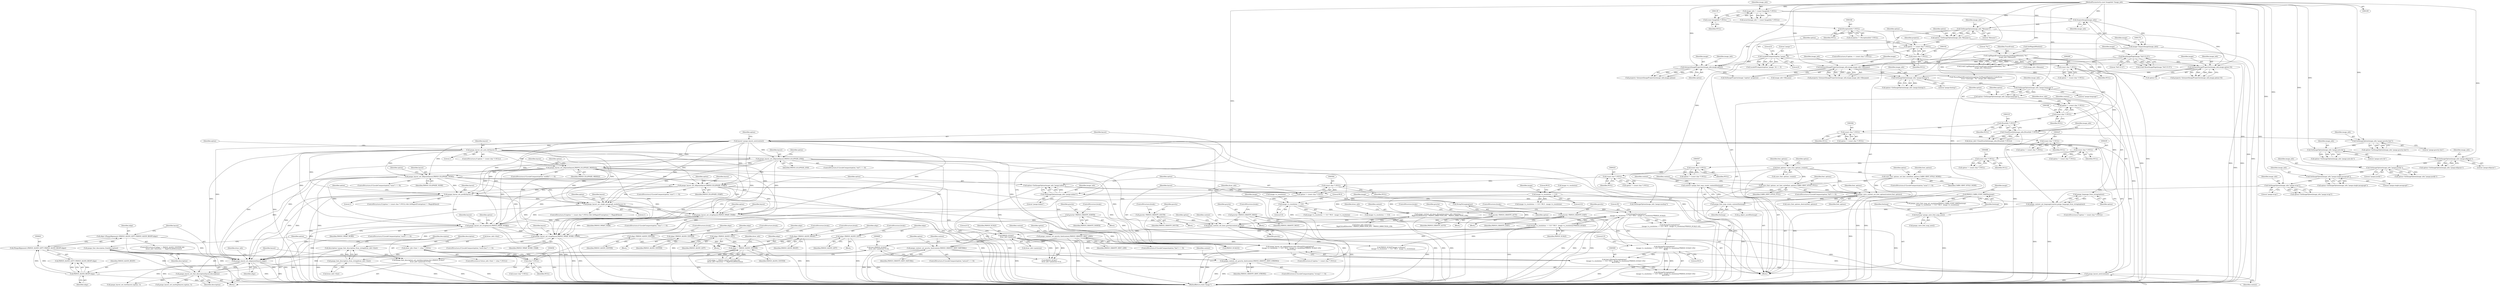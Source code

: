 digraph "0_ImageMagick_f6e9d0d9955e85bdd7540b251cd50d598dacc5e6_42@API" {
"1000680" [label="(Call,pango_font_description_free(description))"];
"1000677" [label="(Call,pango_layout_set_font_description(layout,description))"];
"1000647" [label="(Call,pango_layout_set_alignment(layout,align))"];
"1000427" [label="(Call,pango_layout_set_auto_dir(layout,1))"];
"1000412" [label="(Call,layout=pango_layout_new(context))"];
"1000414" [label="(Call,pango_layout_new(context))"];
"1000391" [label="(Call,pango_context_set_gravity_hint(context,PANGO_GRAVITY_HINT_LINE))"];
"1000370" [label="(Call,pango_context_set_base_gravity(context,gravity))"];
"1000321" [label="(Call,pango_context_set_base_dir(context,draw_info->direction ==\n    RightToLeftDirection ? PANGO_DIRECTION_RTL : PANGO_DIRECTION_LTR))"];
"1000310" [label="(Call,pango_context_set_language(context,pango_language_from_string(option)))"];
"1000294" [label="(Call,pango_cairo_context_set_font_options(context,font_options))"];
"1000290" [label="(Call,context=pango_font_map_create_context(fontmap))"];
"1000292" [label="(Call,pango_font_map_create_context(fontmap))"];
"1000245" [label="(Call,PANGO_CAIRO_FONT_MAP(fontmap))"];
"1000241" [label="(Call,fontmap=pango_cairo_font_map_new())"];
"1000257" [label="(Call,font_options=cairo_font_options_create())"];
"1000287" [label="(Call,cairo_font_options_set_hint_style(font_options,CAIRO_HINT_STYLE_FULL))"];
"1000278" [label="(Call,cairo_font_options_set_hint_style(font_options,CAIRO_HINT_STYLE_NONE))"];
"1000312" [label="(Call,pango_language_from_string(option))"];
"1000305" [label="(Call,option != (const char *) NULL)"];
"1000299" [label="(Call,option=GetImageOption(image_info,\"pango:language\"))"];
"1000301" [label="(Call,GetImageOption(image_info,\"pango:language\"))"];
"1000262" [label="(Call,GetImageOption(image_info,\"pango:hinting\"))"];
"1000221" [label="(Call,InterpretImageProperties(image_info,image,option))"];
"1000185" [label="(Call,GetImageOption(image_info,\"filename\"))"];
"1000176" [label="(Call,AcquireImage(image_info))"];
"1000136" [label="(Call,image_info != (const ImageInfo *) NULL)"];
"1000110" [label="(MethodParameterIn,const ImageInfo *image_info)"];
"1000138" [label="(Call,(const ImageInfo *) NULL)"];
"1000180" [label="(Call,ResetImagePage(image,\"0x0+0+0\"))"];
"1000174" [label="(Call,image=AcquireImage(image_info))"];
"1000205" [label="(Call,LocaleNCompare(option,\"pango:\",6))"];
"1000189" [label="(Call,option == (const char *) NULL)"];
"1000183" [label="(Call,option=GetImageOption(image_info,\"filename\"))"];
"1000191" [label="(Call,(const char *) NULL)"];
"1000165" [label="(Call,(ExceptionInfo *) NULL)"];
"1000196" [label="(Call,InterpretImageProperties(image_info,image,image_info->filename))"];
"1000155" [label="(Call,LogMagickEvent(TraceEvent,GetMagickModule(),\"%s\",\n      image_info->filename))"];
"1000212" [label="(Call,InterpretImageProperties(image_info,image,option+6))"];
"1000307" [label="(Call,(const char *) NULL)"];
"1000268" [label="(Call,(const char *) NULL)"];
"1000338" [label="(Call,gravity=PANGO_GRAVITY_NORTH)"];
"1000360" [label="(Call,gravity=PANGO_GRAVITY_SOUTH)"];
"1000346" [label="(Call,gravity=PANGO_GRAVITY_WEST)"];
"1000366" [label="(Call,gravity=PANGO_GRAVITY_AUTO)"];
"1000354" [label="(Call,gravity=PANGO_GRAVITY_EAST)"];
"1000400" [label="(Call,pango_context_set_gravity_hint(context,PANGO_GRAVITY_HINT_NATURAL))"];
"1000409" [label="(Call,pango_context_set_gravity_hint(context,PANGO_GRAVITY_HINT_STRONG))"];
"1000552" [label="(Call,pango_layout_set_wrap(layout,PANGO_WRAP_WORD_CHAR))"];
"1000513" [label="(Call,pango_layout_set_single_paragraph_mode(layout,1))"];
"1000466" [label="(Call,pango_layout_set_ellipsize(layout,PANGO_ELLIPSIZE_NONE))"];
"1000448" [label="(Call,pango_layout_set_ellipsize(layout,PANGO_ELLIPSIZE_END))"];
"1000457" [label="(Call,pango_layout_set_ellipsize(layout,PANGO_ELLIPSIZE_MIDDLE))"];
"1000475" [label="(Call,pango_layout_set_ellipsize(layout,PANGO_ELLIPSIZE_START))"];
"1000494" [label="(Call,pango_layout_set_justify(layout,1))"];
"1000543" [label="(Call,pango_layout_set_wrap(layout,PANGO_WRAP_WORD))"];
"1000534" [label="(Call,pango_layout_set_wrap(layout,PANGO_WRAP_CHAR))"];
"1000566" [label="(Call,pango_layout_set_indent(layout,(int) ((StringToLong(option)*\n      (image->x_resolution == 0.0 ? 90.0 : image->x_resolution)*PANGO_SCALE+45)/\n      90.0+0.5)))"];
"1000568" [label="(Call,(int) ((StringToLong(option)*\n      (image->x_resolution == 0.0 ? 90.0 : image->x_resolution)*PANGO_SCALE+45)/\n      90.0+0.5))"];
"1000571" [label="(Call,(StringToLong(option)*\n      (image->x_resolution == 0.0 ? 90.0 : image->x_resolution)*PANGO_SCALE+45)/\n      90.0)"];
"1000573" [label="(Call,StringToLong(option)*\n      (image->x_resolution == 0.0 ? 90.0 : image->x_resolution)*PANGO_SCALE)"];
"1000574" [label="(Call,StringToLong(option))"];
"1000561" [label="(Call,option != (const char *) NULL)"];
"1000555" [label="(Call,option=GetImageOption(image_info,\"pango:indent\"))"];
"1000557" [label="(Call,GetImageOption(image_info,\"pango:indent\"))"];
"1000518" [label="(Call,GetImageOption(image_info,\"pango:wrap\"))"];
"1000499" [label="(Call,GetImageOption(image_info,\"pango:single-paragraph\"))"];
"1000480" [label="(Call,GetImageOption(image_info,\"pango:justify\"))"];
"1000432" [label="(Call,GetImageOption(image_info,\"pango:ellipsize\"))"];
"1000418" [label="(Call,GetImageOption(image_info,\"pango:auto-dir\"))"];
"1000375" [label="(Call,GetImageOption(image_info,\"pango:gravity-hint\"))"];
"1000316" [label="(Call,CloneDrawInfo(image_info,(DrawInfo *) NULL))"];
"1000318" [label="(Call,(DrawInfo *) NULL)"];
"1000563" [label="(Call,(const char *) NULL)"];
"1000524" [label="(Call,(const char *) NULL)"];
"1000506" [label="(Call,(const char *) NULL)"];
"1000487" [label="(Call,(const char *) NULL)"];
"1000438" [label="(Call,(const char *) NULL)"];
"1000424" [label="(Call,(const char *) NULL)"];
"1000381" [label="(Call,(const char *) NULL)"];
"1000576" [label="(Call,(image->x_resolution == 0.0 ? 90.0 : image->x_resolution)*PANGO_SCALE)"];
"1000578" [label="(Call,image->x_resolution == 0.0)"];
"1000248" [label="(Call,image->x_resolution == 0.0)"];
"1000638" [label="(Call,align=(PangoAlignment) (PANGO_ALIGN_LEFT+PANGO_ALIGN_RIGHT-align))"];
"1000640" [label="(Call,(PangoAlignment) (PANGO_ALIGN_LEFT+PANGO_ALIGN_RIGHT-align))"];
"1000644" [label="(Call,PANGO_ALIGN_RIGHT-align)"];
"1000630" [label="(Call,align != PANGO_ALIGN_CENTER)"];
"1000597" [label="(Call,align=PANGO_ALIGN_CENTER)"];
"1000620" [label="(Call,align=PANGO_ALIGN_CENTER)"];
"1000607" [label="(Call,align=PANGO_ALIGN_LEFT)"];
"1000624" [label="(Call,align=PANGO_ALIGN_LEFT)"];
"1000602" [label="(Call,align=PANGO_ALIGN_RIGHT)"];
"1000666" [label="(Call,pango_font_description_set_size(description,(int) (PANGO_SCALE*\n        draw_info->pointsize+0.5)))"];
"1000660" [label="(Call,description=pango_font_description_from_string(draw_info->font))"];
"1000662" [label="(Call,pango_font_description_from_string(draw_info->font))"];
"1000651" [label="(Call,draw_info->font != (char *) NULL)"];
"1000655" [label="(Call,(char *) NULL)"];
"1000668" [label="(Call,(int) (PANGO_SCALE*\n        draw_info->pointsize+0.5))"];
"1000671" [label="(Call,PANGO_SCALE*\n        draw_info->pointsize)"];
"1000303" [label="(Literal,\"pango:language\")"];
"1000369" [label="(ControlStructure,break;)"];
"1000451" [label="(ControlStructure,if (LocaleCompare(option,\"middle\") == 0))"];
"1000219" [label="(Call,property=InterpretImageProperties(image_info,image,option))"];
"1000195" [label="(Identifier,property)"];
"1000632" [label="(Identifier,PANGO_ALIGN_CENTER)"];
"1000305" [label="(Call,option != (const char *) NULL)"];
"1000598" [label="(Identifier,align)"];
"1000433" [label="(Identifier,image_info)"];
"1000397" [label="(Identifier,option)"];
"1000565" [label="(Identifier,NULL)"];
"1000432" [label="(Call,GetImageOption(image_info,\"pango:ellipsize\"))"];
"1000495" [label="(Identifier,layout)"];
"1000417" [label="(Identifier,option)"];
"1000135" [label="(Call,assert(image_info != (const ImageInfo *) NULL))"];
"1000646" [label="(Identifier,align)"];
"1000676" [label="(Literal,0.5)"];
"1000588" [label="(Literal,45)"];
"1000314" [label="(Call,draw_info=CloneDrawInfo(image_info,(DrawInfo *) NULL))"];
"1000339" [label="(Identifier,gravity)"];
"1000587" [label="(Identifier,PANGO_SCALE)"];
"1000292" [label="(Call,pango_font_map_create_context(fontmap))"];
"1000567" [label="(Identifier,layout)"];
"1000312" [label="(Call,pango_language_from_string(option))"];
"1000657" [label="(Identifier,NULL)"];
"1000268" [label="(Call,(const char *) NULL)"];
"1000593" [label="(Identifier,draw_info)"];
"1000534" [label="(Call,pango_layout_set_wrap(layout,PANGO_WRAP_CHAR))"];
"1000536" [label="(Identifier,PANGO_WRAP_CHAR)"];
"1000307" [label="(Call,(const char *) NULL)"];
"1000494" [label="(Call,pango_layout_set_justify(layout,1))"];
"1000662" [label="(Call,pango_font_description_from_string(draw_info->font))"];
"1000830" [label="(Call,image->x_resolution == 0.0)"];
"1000365" [label="(Block,)"];
"1000623" [label="(ControlStructure,break;)"];
"1000197" [label="(Identifier,image_info)"];
"1000545" [label="(Identifier,PANGO_WRAP_WORD)"];
"1000258" [label="(Identifier,font_options)"];
"1000573" [label="(Call,StringToLong(option)*\n      (image->x_resolution == 0.0 ? 90.0 : image->x_resolution)*PANGO_SCALE)"];
"1000316" [label="(Call,CloneDrawInfo(image_info,(DrawInfo *) NULL))"];
"1000165" [label="(Call,(ExceptionInfo *) NULL)"];
"1000311" [label="(Identifier,context)"];
"1000297" [label="(Call,cairo_font_options_destroy(font_options))"];
"1000401" [label="(Identifier,context)"];
"1000416" [label="(Call,option=GetImageOption(image_info,\"pango:auto-dir\"))"];
"1000393" [label="(Identifier,PANGO_GRAVITY_HINT_LINE)"];
"1000430" [label="(Call,option=GetImageOption(image_info,\"pango:ellipsize\"))"];
"1000289" [label="(Identifier,CAIRO_HINT_STYLE_FULL)"];
"1000412" [label="(Call,layout=pango_layout_new(context))"];
"1000345" [label="(Block,)"];
"1000450" [label="(Identifier,PANGO_ELLIPSIZE_END)"];
"1000415" [label="(Identifier,context)"];
"1000295" [label="(Identifier,context)"];
"1000347" [label="(Identifier,gravity)"];
"1000381" [label="(Call,(const char *) NULL)"];
"1000554" [label="(Identifier,PANGO_WRAP_WORD_CHAR)"];
"1000205" [label="(Call,LocaleNCompare(option,\"pango:\",6))"];
"1000320" [label="(Identifier,NULL)"];
"1000556" [label="(Identifier,option)"];
"1000304" [label="(ControlStructure,if (option != (const char *) NULL))"];
"1000568" [label="(Call,(int) ((StringToLong(option)*\n      (image->x_resolution == 0.0 ? 90.0 : image->x_resolution)*PANGO_SCALE+45)/\n      90.0+0.5))"];
"1000660" [label="(Call,description=pango_font_description_from_string(draw_info->font))"];
"1000227" [label="(Call,SetImageProperty(image,\"caption\",property))"];
"1000411" [label="(Identifier,PANGO_GRAVITY_HINT_STRONG)"];
"1000313" [label="(Identifier,option)"];
"1000429" [label="(Literal,1)"];
"1000306" [label="(Identifier,option)"];
"1000348" [label="(Identifier,PANGO_GRAVITY_WEST)"];
"1000209" [label="(Literal,0)"];
"1000204" [label="(Call,LocaleNCompare(option,\"pango:\",6) == 0)"];
"1000520" [label="(Literal,\"pango:wrap\")"];
"1000174" [label="(Call,image=AcquireImage(image_info))"];
"1000310" [label="(Call,pango_context_set_language(context,pango_language_from_string(option)))"];
"1000206" [label="(Identifier,option)"];
"1000522" [label="(Call,option != (const char *) NULL)"];
"1000293" [label="(Identifier,fontmap)"];
"1000188" [label="(ControlStructure,if (option == (const char *) NULL))"];
"1000247" [label="(Call,image->x_resolution == 0.0 ? 90.0 : image->x_resolution)"];
"1000110" [label="(MethodParameterIn,const ImageInfo *image_info)"];
"1000501" [label="(Literal,\"pango:single-paragraph\")"];
"1000391" [label="(Call,pango_context_set_gravity_hint(context,PANGO_GRAVITY_HINT_LINE))"];
"1000246" [label="(Identifier,fontmap)"];
"1000385" [label="(ControlStructure,if (LocaleCompare(option,\"line\") == 0))"];
"1000210" [label="(Call,property=InterpretImageProperties(image_info,image,option+6))"];
"1000434" [label="(Literal,\"pango:ellipsize\")"];
"1000571" [label="(Call,(StringToLong(option)*\n      (image->x_resolution == 0.0 ? 90.0 : image->x_resolution)*PANGO_SCALE+45)/\n      90.0)"];
"1000321" [label="(Call,pango_context_set_base_dir(context,draw_info->direction ==\n    RightToLeftDirection ? PANGO_DIRECTION_RTL : PANGO_DIRECTION_LTR))"];
"1000544" [label="(Identifier,layout)"];
"1000589" [label="(Literal,90.0)"];
"1000508" [label="(Identifier,NULL)"];
"1000112" [label="(Block,)"];
"1000376" [label="(Identifier,image_info)"];
"1000207" [label="(Literal,\"pango:\")"];
"1000136" [label="(Call,image_info != (const ImageInfo *) NULL)"];
"1000610" [label="(ControlStructure,break;)"];
"1000625" [label="(Identifier,align)"];
"1000266" [label="(Call,option != (const char *) NULL)"];
"1000317" [label="(Identifier,image_info)"];
"1000621" [label="(Identifier,align)"];
"1000500" [label="(Identifier,image_info)"];
"1000582" [label="(Literal,0.0)"];
"1000362" [label="(Identifier,PANGO_GRAVITY_SOUTH)"];
"1000287" [label="(Call,cairo_font_options_set_hint_style(font_options,CAIRO_HINT_STYLE_FULL))"];
"1000626" [label="(Identifier,PANGO_ALIGN_LEFT)"];
"1000181" [label="(Identifier,image)"];
"1000482" [label="(Literal,\"pango:justify\")"];
"1000185" [label="(Call,GetImageOption(image_info,\"filename\"))"];
"1000489" [label="(Identifier,NULL)"];
"1000264" [label="(Literal,\"pango:hinting\")"];
"1001031" [label="(Call,g_object_unref(fontmap))"];
"1000576" [label="(Call,(image->x_resolution == 0.0 ? 90.0 : image->x_resolution)*PANGO_SCALE)"];
"1000479" [label="(Identifier,option)"];
"1000513" [label="(Call,pango_layout_set_single_paragraph_mode(layout,1))"];
"1000679" [label="(Identifier,description)"];
"1000353" [label="(Block,)"];
"1000191" [label="(Call,(const char *) NULL)"];
"1000448" [label="(Call,pango_layout_set_ellipsize(layout,PANGO_ELLIPSIZE_END))"];
"1000603" [label="(Identifier,align)"];
"1000524" [label="(Call,(const char *) NULL)"];
"1000187" [label="(Literal,\"filename\")"];
"1000578" [label="(Call,image->x_resolution == 0.0)"];
"1000537" [label="(ControlStructure,if (LocaleCompare(option,\"word\") == 0))"];
"1000480" [label="(Call,GetImageOption(image_info,\"pango:justify\"))"];
"1000214" [label="(Identifier,image)"];
"1000640" [label="(Call,(PangoAlignment) (PANGO_ALIGN_LEFT+PANGO_ALIGN_RIGHT-align))"];
"1000642" [label="(Call,PANGO_ALIGN_LEFT+PANGO_ALIGN_RIGHT-align)"];
"1000270" [label="(Identifier,NULL)"];
"1000155" [label="(Call,LogMagickEvent(TraceEvent,GetMagickModule(),\"%s\",\n      image_info->filename))"];
"1000585" [label="(Identifier,image)"];
"1000608" [label="(Identifier,align)"];
"1000190" [label="(Identifier,option)"];
"1000349" [label="(ControlStructure,break;)"];
"1000279" [label="(Identifier,font_options)"];
"1001213" [label="(MethodReturn,static Image *)"];
"1000638" [label="(Call,align=(PangoAlignment) (PANGO_ALIGN_LEFT+PANGO_ALIGN_RIGHT-align))"];
"1000563" [label="(Call,(const char *) NULL)"];
"1000460" [label="(ControlStructure,if (LocaleCompare(option,\"none\") == 0))"];
"1000553" [label="(Identifier,layout)"];
"1000670" [label="(Call,PANGO_SCALE*\n        draw_info->pointsize+0.5)"];
"1000579" [label="(Call,image->x_resolution)"];
"1000678" [label="(Identifier,layout)"];
"1000698" [label="(Call,pango_layout_set_text(layout,caption,-1))"];
"1000186" [label="(Identifier,image_info)"];
"1000337" [label="(Block,)"];
"1000383" [label="(Identifier,NULL)"];
"1000561" [label="(Call,option != (const char *) NULL)"];
"1000224" [label="(Identifier,option)"];
"1000410" [label="(Identifier,context)"];
"1000180" [label="(Call,ResetImagePage(image,\"0x0+0+0\"))"];
"1000737" [label="(Call,pango_layout_set_markup(layout,caption,-1))"];
"1000562" [label="(Identifier,option)"];
"1000372" [label="(Identifier,gravity)"];
"1000575" [label="(Identifier,option)"];
"1000159" [label="(Call,image_info->filename)"];
"1000245" [label="(Call,PANGO_CAIRO_FONT_MAP(fontmap))"];
"1000609" [label="(Identifier,PANGO_ALIGN_LEFT)"];
"1000485" [label="(Call,option != (const char *) NULL)"];
"1000422" [label="(Call,option != (const char *) NULL)"];
"1000253" [label="(Literal,90.0)"];
"1000262" [label="(Call,GetImageOption(image_info,\"pango:hinting\"))"];
"1000370" [label="(Call,pango_context_set_base_gravity(context,gravity))"];
"1000726" [label="(Call,ThrowMagickException(exception,GetMagickModule(),CoderError,\n          error->message,\"`%s'\",image_info->filename))"];
"1000602" [label="(Call,align=PANGO_ALIGN_RIGHT)"];
"1000476" [label="(Identifier,layout)"];
"1000583" [label="(Literal,90.0)"];
"1000502" [label="(ControlStructure,if ((option != (const char *) NULL) && (IsMagickTrue(option) != MagickFalse)))"];
"1000196" [label="(Call,InterpretImageProperties(image_info,image,image_info->filename))"];
"1000290" [label="(Call,context=pango_font_map_create_context(fontmap))"];
"1000249" [label="(Call,image->x_resolution)"];
"1000250" [label="(Identifier,image)"];
"1000577" [label="(Call,image->x_resolution == 0.0 ? 90.0 : image->x_resolution)"];
"1000184" [label="(Identifier,option)"];
"1000360" [label="(Call,gravity=PANGO_GRAVITY_SOUTH)"];
"1000463" [label="(Identifier,option)"];
"1000428" [label="(Identifier,layout)"];
"1000223" [label="(Identifier,image)"];
"1000158" [label="(Literal,\"%s\")"];
"1000627" [label="(ControlStructure,break;)"];
"1000570" [label="(Call,(StringToLong(option)*\n      (image->x_resolution == 0.0 ? 90.0 : image->x_resolution)*PANGO_SCALE+45)/\n      90.0+0.5)"];
"1000580" [label="(Identifier,image)"];
"1000357" [label="(ControlStructure,break;)"];
"1000418" [label="(Call,GetImageOption(image_info,\"pango:auto-dir\"))"];
"1000475" [label="(Call,pango_layout_set_ellipsize(layout,PANGO_ELLIPSIZE_START))"];
"1000363" [label="(ControlStructure,break;)"];
"1000374" [label="(Identifier,option)"];
"1000178" [label="(Call,(void) ResetImagePage(image,\"0x0+0+0\"))"];
"1000519" [label="(Identifier,image_info)"];
"1000644" [label="(Call,PANGO_ALIGN_RIGHT-align)"];
"1000163" [label="(Call,exception != (ExceptionInfo *) NULL)"];
"1000280" [label="(Identifier,CAIRO_HINT_STYLE_NONE)"];
"1000677" [label="(Call,pango_layout_set_font_description(layout,description))"];
"1000612" [label="(Block,)"];
"1000153" [label="(Call,(void) LogMagickEvent(TraceEvent,GetMagickModule(),\"%s\",\n      image_info->filename))"];
"1000301" [label="(Call,GetImageOption(image_info,\"pango:language\"))"];
"1000414" [label="(Call,pango_layout_new(context))"];
"1000648" [label="(Identifier,layout)"];
"1000213" [label="(Identifier,image_info)"];
"1000666" [label="(Call,pango_font_description_set_size(description,(int) (PANGO_SCALE*\n        draw_info->pointsize+0.5)))"];
"1000691" [label="(Call,(const char *) NULL)"];
"1000504" [label="(Call,option != (const char *) NULL)"];
"1000652" [label="(Call,draw_info->font)"];
"1000499" [label="(Call,GetImageOption(image_info,\"pango:single-paragraph\"))"];
"1000193" [label="(Identifier,NULL)"];
"1000356" [label="(Identifier,PANGO_GRAVITY_EAST)"];
"1000436" [label="(Call,option != (const char *) NULL)"];
"1000628" [label="(ControlStructure,if ((align != PANGO_ALIGN_CENTER) &&\n      (draw_info->direction == RightToLeftDirection)))"];
"1000481" [label="(Identifier,image_info)"];
"1000653" [label="(Identifier,draw_info)"];
"1000261" [label="(Identifier,option)"];
"1000354" [label="(Call,gravity=PANGO_GRAVITY_EAST)"];
"1000498" [label="(Identifier,option)"];
"1000281" [label="(ControlStructure,if (LocaleCompare(option,\"full\") != 0))"];
"1000478" [label="(Call,option=GetImageOption(image_info,\"pango:justify\"))"];
"1000667" [label="(Identifier,description)"];
"1000457" [label="(Call,pango_layout_set_ellipsize(layout,PANGO_ELLIPSIZE_MIDDLE))"];
"1000558" [label="(Identifier,image_info)"];
"1000449" [label="(Identifier,layout)"];
"1000176" [label="(Call,AcquireImage(image_info))"];
"1000243" [label="(Call,pango_cairo_font_map_new())"];
"1000252" [label="(Literal,0.0)"];
"1000341" [label="(ControlStructure,break;)"];
"1000377" [label="(Literal,\"pango:gravity-hint\")"];
"1000516" [label="(Call,option=GetImageOption(image_info,\"pango:wrap\"))"];
"1000346" [label="(Call,gravity=PANGO_GRAVITY_WEST)"];
"1000419" [label="(Identifier,image_info)"];
"1000198" [label="(Identifier,image)"];
"1000421" [label="(ControlStructure,if (option != (const char *) NULL))"];
"1000272" [label="(ControlStructure,if (LocaleCompare(option,\"none\") != 0))"];
"1000182" [label="(Literal,\"0x0+0+0\")"];
"1000156" [label="(Identifier,TraceEvent)"];
"1000260" [label="(Call,option=GetImageOption(image_info,\"pango:hinting\"))"];
"1000296" [label="(Identifier,font_options)"];
"1000543" [label="(Call,pango_layout_set_wrap(layout,PANGO_WRAP_WORD))"];
"1000630" [label="(Call,align != PANGO_ALIGN_CENTER)"];
"1000244" [label="(Call,pango_cairo_font_map_set_resolution(PANGO_CAIRO_FONT_MAP(fontmap),\n    image->x_resolution == 0.0 ? 90.0 : image->x_resolution))"];
"1000257" [label="(Call,font_options=cairo_font_options_create())"];
"1000242" [label="(Identifier,fontmap)"];
"1000175" [label="(Identifier,image)"];
"1000680" [label="(Call,pango_font_description_free(description))"];
"1000442" [label="(ControlStructure,if (LocaleCompare(option,\"end\") == 0))"];
"1000631" [label="(Identifier,align)"];
"1000647" [label="(Call,pango_layout_set_alignment(layout,align))"];
"1000288" [label="(Identifier,font_options)"];
"1000629" [label="(Call,(align != PANGO_ALIGN_CENTER) &&\n      (draw_info->direction == RightToLeftDirection))"];
"1000302" [label="(Identifier,image_info)"];
"1000600" [label="(ControlStructure,break;)"];
"1000366" [label="(Call,gravity=PANGO_GRAVITY_AUTO)"];
"1000157" [label="(Call,GetMagickModule())"];
"1000426" [label="(Identifier,NULL)"];
"1000438" [label="(Call,(const char *) NULL)"];
"1000392" [label="(Identifier,context)"];
"1000540" [label="(Identifier,option)"];
"1000375" [label="(Call,GetImageOption(image_info,\"pango:gravity-hint\"))"];
"1000403" [label="(ControlStructure,if (LocaleCompare(option,\"strong\") == 0))"];
"1000440" [label="(Identifier,NULL)"];
"1000604" [label="(Identifier,PANGO_ALIGN_RIGHT)"];
"1000555" [label="(Call,option=GetImageOption(image_info,\"pango:indent\"))"];
"1000467" [label="(Identifier,layout)"];
"1000402" [label="(Identifier,PANGO_GRAVITY_HINT_NATURAL)"];
"1000333" [label="(Identifier,draw_info)"];
"1000199" [label="(Call,image_info->filename)"];
"1000309" [label="(Identifier,NULL)"];
"1000373" [label="(Call,option=GetImageOption(image_info,\"pango:gravity-hint\"))"];
"1000557" [label="(Call,GetImageOption(image_info,\"pango:indent\"))"];
"1000468" [label="(Identifier,PANGO_ELLIPSIZE_NONE)"];
"1000406" [label="(Identifier,option)"];
"1000620" [label="(Call,align=PANGO_ALIGN_CENTER)"];
"1000263" [label="(Identifier,image_info)"];
"1000298" [label="(Identifier,font_options)"];
"1000291" [label="(Identifier,context)"];
"1000340" [label="(Identifier,PANGO_GRAVITY_NORTH)"];
"1000574" [label="(Call,StringToLong(option))"];
"1000619" [label="(Block,)"];
"1000639" [label="(Identifier,align)"];
"1000355" [label="(Identifier,gravity)"];
"1000683" [label="(Identifier,option)"];
"1000431" [label="(Identifier,option)"];
"1000528" [label="(ControlStructure,if (LocaleCompare(option,\"char\") == 0))"];
"1000546" [label="(ControlStructure,if (LocaleCompare(option,\"word-char\") == 0))"];
"1000635" [label="(Identifier,draw_info)"];
"1000259" [label="(Call,cairo_font_options_create())"];
"1000517" [label="(Identifier,option)"];
"1000496" [label="(Literal,1)"];
"1000671" [label="(Call,PANGO_SCALE*\n        draw_info->pointsize)"];
"1000371" [label="(Identifier,context)"];
"1000400" [label="(Call,pango_context_set_gravity_hint(context,PANGO_GRAVITY_HINT_NATURAL))"];
"1000420" [label="(Literal,\"pango:auto-dir\")"];
"1000458" [label="(Identifier,layout)"];
"1000278" [label="(Call,cairo_font_options_set_hint_style(font_options,CAIRO_HINT_STYLE_NONE))"];
"1000222" [label="(Identifier,image_info)"];
"1000466" [label="(Call,pango_layout_set_ellipsize(layout,PANGO_ELLIPSIZE_NONE))"];
"1000572" [label="(Call,StringToLong(option)*\n      (image->x_resolution == 0.0 ? 90.0 : image->x_resolution)*PANGO_SCALE+45)"];
"1000315" [label="(Identifier,draw_info)"];
"1000515" [label="(Literal,1)"];
"1000483" [label="(ControlStructure,if ((option != (const char *) NULL) && (IsMagickTrue(option) != MagickFalse)))"];
"1000599" [label="(Identifier,PANGO_ALIGN_CENTER)"];
"1000322" [label="(Identifier,context)"];
"1000140" [label="(Identifier,NULL)"];
"1000658" [label="(Block,)"];
"1000506" [label="(Call,(const char *) NULL)"];
"1000318" [label="(Call,(DrawInfo *) NULL)"];
"1000241" [label="(Call,fontmap=pango_cairo_font_map_new())"];
"1000487" [label="(Call,(const char *) NULL)"];
"1000189" [label="(Call,option == (const char *) NULL)"];
"1000300" [label="(Identifier,option)"];
"1000518" [label="(Call,GetImageOption(image_info,\"pango:wrap\"))"];
"1000427" [label="(Call,pango_layout_set_auto_dir(layout,1))"];
"1000605" [label="(ControlStructure,break;)"];
"1000212" [label="(Call,InterpretImageProperties(image_info,image,option+6))"];
"1000194" [label="(Call,property=InterpretImageProperties(image_info,image,image_info->filename))"];
"1000215" [label="(Call,option+6)"];
"1000559" [label="(Literal,\"pango:indent\")"];
"1000137" [label="(Identifier,image_info)"];
"1000590" [label="(Literal,0.5)"];
"1000684" [label="(Call,GetImageOption(image_info,\"pango:markup\"))"];
"1000649" [label="(Identifier,align)"];
"1000668" [label="(Call,(int) (PANGO_SCALE*\n        draw_info->pointsize+0.5))"];
"1000796" [label="(Call,PANGO_SCALE/2)"];
"1000409" [label="(Call,pango_context_set_gravity_hint(context,PANGO_GRAVITY_HINT_STRONG))"];
"1000595" [label="(Block,)"];
"1000672" [label="(Identifier,PANGO_SCALE)"];
"1000177" [label="(Identifier,image_info)"];
"1000248" [label="(Call,image->x_resolution == 0.0)"];
"1000661" [label="(Identifier,description)"];
"1000663" [label="(Call,draw_info->font)"];
"1000597" [label="(Call,align=PANGO_ALIGN_CENTER)"];
"1000645" [label="(Identifier,PANGO_ALIGN_RIGHT)"];
"1000368" [label="(Identifier,PANGO_GRAVITY_AUTO)"];
"1000497" [label="(Call,option=GetImageOption(image_info,\"pango:single-paragraph\"))"];
"1000323" [label="(Call,draw_info->direction ==\n    RightToLeftDirection ? PANGO_DIRECTION_RTL : PANGO_DIRECTION_LTR)"];
"1000607" [label="(Call,align=PANGO_ALIGN_LEFT)"];
"1000359" [label="(Block,)"];
"1000454" [label="(Identifier,option)"];
"1000255" [label="(Identifier,image)"];
"1000650" [label="(ControlStructure,if (draw_info->font != (char *) NULL))"];
"1000167" [label="(Identifier,NULL)"];
"1000361" [label="(Identifier,gravity)"];
"1000823" [label="(Call,PANGO_SCALE*image->columns*\n        (image->x_resolution == 0.0 ? 90.0 : image->x_resolution))"];
"1000622" [label="(Identifier,PANGO_ALIGN_CENTER)"];
"1000673" [label="(Call,draw_info->pointsize)"];
"1000294" [label="(Call,pango_cairo_context_set_font_options(context,font_options))"];
"1000624" [label="(Call,align=PANGO_ALIGN_LEFT)"];
"1000566" [label="(Call,pango_layout_set_indent(layout,(int) ((StringToLong(option)*\n      (image->x_resolution == 0.0 ? 90.0 : image->x_resolution)*PANGO_SCALE+45)/\n      90.0+0.5)))"];
"1000459" [label="(Identifier,PANGO_ELLIPSIZE_MIDDLE)"];
"1000535" [label="(Identifier,layout)"];
"1000514" [label="(Identifier,layout)"];
"1000424" [label="(Call,(const char *) NULL)"];
"1000367" [label="(Identifier,gravity)"];
"1000284" [label="(Identifier,option)"];
"1000655" [label="(Call,(char *) NULL)"];
"1000472" [label="(Identifier,option)"];
"1000299" [label="(Call,option=GetImageOption(image_info,\"pango:language\"))"];
"1000413" [label="(Identifier,layout)"];
"1000394" [label="(ControlStructure,if (LocaleCompare(option,\"natural\") == 0))"];
"1000549" [label="(Identifier,option)"];
"1000560" [label="(ControlStructure,if (option != (const char *) NULL))"];
"1000221" [label="(Call,InterpretImageProperties(image_info,image,option))"];
"1000379" [label="(Call,option != (const char *) NULL)"];
"1000681" [label="(Identifier,description)"];
"1000208" [label="(Literal,6)"];
"1000552" [label="(Call,pango_layout_set_wrap(layout,PANGO_WRAP_WORD_CHAR))"];
"1000338" [label="(Call,gravity=PANGO_GRAVITY_NORTH)"];
"1000183" [label="(Call,option=GetImageOption(image_info,\"filename\"))"];
"1000138" [label="(Call,(const ImageInfo *) NULL)"];
"1000469" [label="(ControlStructure,if (LocaleCompare(option,\"start\") == 0))"];
"1000477" [label="(Identifier,PANGO_ELLIPSIZE_START)"];
"1000526" [label="(Identifier,NULL)"];
"1000651" [label="(Call,draw_info->font != (char *) NULL)"];
"1000680" -> "1000658"  [label="AST: "];
"1000680" -> "1000681"  [label="CFG: "];
"1000681" -> "1000680"  [label="AST: "];
"1000683" -> "1000680"  [label="CFG: "];
"1000680" -> "1001213"  [label="DDG: "];
"1000680" -> "1001213"  [label="DDG: "];
"1000677" -> "1000680"  [label="DDG: "];
"1000677" -> "1000658"  [label="AST: "];
"1000677" -> "1000679"  [label="CFG: "];
"1000678" -> "1000677"  [label="AST: "];
"1000679" -> "1000677"  [label="AST: "];
"1000681" -> "1000677"  [label="CFG: "];
"1000677" -> "1001213"  [label="DDG: "];
"1000647" -> "1000677"  [label="DDG: "];
"1000666" -> "1000677"  [label="DDG: "];
"1000677" -> "1000698"  [label="DDG: "];
"1000677" -> "1000737"  [label="DDG: "];
"1000647" -> "1000112"  [label="AST: "];
"1000647" -> "1000649"  [label="CFG: "];
"1000648" -> "1000647"  [label="AST: "];
"1000649" -> "1000647"  [label="AST: "];
"1000653" -> "1000647"  [label="CFG: "];
"1000647" -> "1001213"  [label="DDG: "];
"1000647" -> "1001213"  [label="DDG: "];
"1000427" -> "1000647"  [label="DDG: "];
"1000552" -> "1000647"  [label="DDG: "];
"1000513" -> "1000647"  [label="DDG: "];
"1000466" -> "1000647"  [label="DDG: "];
"1000475" -> "1000647"  [label="DDG: "];
"1000494" -> "1000647"  [label="DDG: "];
"1000448" -> "1000647"  [label="DDG: "];
"1000457" -> "1000647"  [label="DDG: "];
"1000543" -> "1000647"  [label="DDG: "];
"1000534" -> "1000647"  [label="DDG: "];
"1000412" -> "1000647"  [label="DDG: "];
"1000566" -> "1000647"  [label="DDG: "];
"1000638" -> "1000647"  [label="DDG: "];
"1000630" -> "1000647"  [label="DDG: "];
"1000647" -> "1000698"  [label="DDG: "];
"1000647" -> "1000737"  [label="DDG: "];
"1000427" -> "1000421"  [label="AST: "];
"1000427" -> "1000429"  [label="CFG: "];
"1000428" -> "1000427"  [label="AST: "];
"1000429" -> "1000427"  [label="AST: "];
"1000431" -> "1000427"  [label="CFG: "];
"1000427" -> "1001213"  [label="DDG: "];
"1000412" -> "1000427"  [label="DDG: "];
"1000427" -> "1000448"  [label="DDG: "];
"1000427" -> "1000457"  [label="DDG: "];
"1000427" -> "1000466"  [label="DDG: "];
"1000427" -> "1000475"  [label="DDG: "];
"1000427" -> "1000494"  [label="DDG: "];
"1000427" -> "1000513"  [label="DDG: "];
"1000427" -> "1000534"  [label="DDG: "];
"1000427" -> "1000543"  [label="DDG: "];
"1000427" -> "1000552"  [label="DDG: "];
"1000427" -> "1000566"  [label="DDG: "];
"1000412" -> "1000112"  [label="AST: "];
"1000412" -> "1000414"  [label="CFG: "];
"1000413" -> "1000412"  [label="AST: "];
"1000414" -> "1000412"  [label="AST: "];
"1000417" -> "1000412"  [label="CFG: "];
"1000412" -> "1001213"  [label="DDG: "];
"1000414" -> "1000412"  [label="DDG: "];
"1000412" -> "1000448"  [label="DDG: "];
"1000412" -> "1000457"  [label="DDG: "];
"1000412" -> "1000466"  [label="DDG: "];
"1000412" -> "1000475"  [label="DDG: "];
"1000412" -> "1000494"  [label="DDG: "];
"1000412" -> "1000513"  [label="DDG: "];
"1000412" -> "1000534"  [label="DDG: "];
"1000412" -> "1000543"  [label="DDG: "];
"1000412" -> "1000552"  [label="DDG: "];
"1000412" -> "1000566"  [label="DDG: "];
"1000414" -> "1000415"  [label="CFG: "];
"1000415" -> "1000414"  [label="AST: "];
"1000414" -> "1001213"  [label="DDG: "];
"1000391" -> "1000414"  [label="DDG: "];
"1000400" -> "1000414"  [label="DDG: "];
"1000409" -> "1000414"  [label="DDG: "];
"1000370" -> "1000414"  [label="DDG: "];
"1000391" -> "1000385"  [label="AST: "];
"1000391" -> "1000393"  [label="CFG: "];
"1000392" -> "1000391"  [label="AST: "];
"1000393" -> "1000391"  [label="AST: "];
"1000397" -> "1000391"  [label="CFG: "];
"1000391" -> "1001213"  [label="DDG: "];
"1000391" -> "1001213"  [label="DDG: "];
"1000370" -> "1000391"  [label="DDG: "];
"1000391" -> "1000400"  [label="DDG: "];
"1000391" -> "1000409"  [label="DDG: "];
"1000370" -> "1000112"  [label="AST: "];
"1000370" -> "1000372"  [label="CFG: "];
"1000371" -> "1000370"  [label="AST: "];
"1000372" -> "1000370"  [label="AST: "];
"1000374" -> "1000370"  [label="CFG: "];
"1000370" -> "1001213"  [label="DDG: "];
"1000370" -> "1001213"  [label="DDG: "];
"1000321" -> "1000370"  [label="DDG: "];
"1000338" -> "1000370"  [label="DDG: "];
"1000360" -> "1000370"  [label="DDG: "];
"1000346" -> "1000370"  [label="DDG: "];
"1000366" -> "1000370"  [label="DDG: "];
"1000354" -> "1000370"  [label="DDG: "];
"1000370" -> "1000400"  [label="DDG: "];
"1000370" -> "1000409"  [label="DDG: "];
"1000321" -> "1000112"  [label="AST: "];
"1000321" -> "1000323"  [label="CFG: "];
"1000322" -> "1000321"  [label="AST: "];
"1000323" -> "1000321"  [label="AST: "];
"1000333" -> "1000321"  [label="CFG: "];
"1000321" -> "1001213"  [label="DDG: "];
"1000321" -> "1001213"  [label="DDG: "];
"1000310" -> "1000321"  [label="DDG: "];
"1000294" -> "1000321"  [label="DDG: "];
"1000310" -> "1000304"  [label="AST: "];
"1000310" -> "1000312"  [label="CFG: "];
"1000311" -> "1000310"  [label="AST: "];
"1000312" -> "1000310"  [label="AST: "];
"1000315" -> "1000310"  [label="CFG: "];
"1000310" -> "1001213"  [label="DDG: "];
"1000310" -> "1001213"  [label="DDG: "];
"1000294" -> "1000310"  [label="DDG: "];
"1000312" -> "1000310"  [label="DDG: "];
"1000294" -> "1000112"  [label="AST: "];
"1000294" -> "1000296"  [label="CFG: "];
"1000295" -> "1000294"  [label="AST: "];
"1000296" -> "1000294"  [label="AST: "];
"1000298" -> "1000294"  [label="CFG: "];
"1000294" -> "1001213"  [label="DDG: "];
"1000290" -> "1000294"  [label="DDG: "];
"1000257" -> "1000294"  [label="DDG: "];
"1000287" -> "1000294"  [label="DDG: "];
"1000278" -> "1000294"  [label="DDG: "];
"1000294" -> "1000297"  [label="DDG: "];
"1000290" -> "1000112"  [label="AST: "];
"1000290" -> "1000292"  [label="CFG: "];
"1000291" -> "1000290"  [label="AST: "];
"1000292" -> "1000290"  [label="AST: "];
"1000295" -> "1000290"  [label="CFG: "];
"1000290" -> "1001213"  [label="DDG: "];
"1000292" -> "1000290"  [label="DDG: "];
"1000292" -> "1000293"  [label="CFG: "];
"1000293" -> "1000292"  [label="AST: "];
"1000292" -> "1001213"  [label="DDG: "];
"1000245" -> "1000292"  [label="DDG: "];
"1000292" -> "1001031"  [label="DDG: "];
"1000245" -> "1000244"  [label="AST: "];
"1000245" -> "1000246"  [label="CFG: "];
"1000246" -> "1000245"  [label="AST: "];
"1000250" -> "1000245"  [label="CFG: "];
"1000245" -> "1000244"  [label="DDG: "];
"1000241" -> "1000245"  [label="DDG: "];
"1000241" -> "1000112"  [label="AST: "];
"1000241" -> "1000243"  [label="CFG: "];
"1000242" -> "1000241"  [label="AST: "];
"1000243" -> "1000241"  [label="AST: "];
"1000246" -> "1000241"  [label="CFG: "];
"1000241" -> "1001213"  [label="DDG: "];
"1000257" -> "1000112"  [label="AST: "];
"1000257" -> "1000259"  [label="CFG: "];
"1000258" -> "1000257"  [label="AST: "];
"1000259" -> "1000257"  [label="AST: "];
"1000261" -> "1000257"  [label="CFG: "];
"1000257" -> "1001213"  [label="DDG: "];
"1000257" -> "1000278"  [label="DDG: "];
"1000257" -> "1000287"  [label="DDG: "];
"1000287" -> "1000281"  [label="AST: "];
"1000287" -> "1000289"  [label="CFG: "];
"1000288" -> "1000287"  [label="AST: "];
"1000289" -> "1000287"  [label="AST: "];
"1000291" -> "1000287"  [label="CFG: "];
"1000287" -> "1001213"  [label="DDG: "];
"1000287" -> "1001213"  [label="DDG: "];
"1000278" -> "1000287"  [label="DDG: "];
"1000278" -> "1000272"  [label="AST: "];
"1000278" -> "1000280"  [label="CFG: "];
"1000279" -> "1000278"  [label="AST: "];
"1000280" -> "1000278"  [label="AST: "];
"1000284" -> "1000278"  [label="CFG: "];
"1000278" -> "1001213"  [label="DDG: "];
"1000278" -> "1001213"  [label="DDG: "];
"1000312" -> "1000313"  [label="CFG: "];
"1000313" -> "1000312"  [label="AST: "];
"1000305" -> "1000312"  [label="DDG: "];
"1000305" -> "1000304"  [label="AST: "];
"1000305" -> "1000307"  [label="CFG: "];
"1000306" -> "1000305"  [label="AST: "];
"1000307" -> "1000305"  [label="AST: "];
"1000311" -> "1000305"  [label="CFG: "];
"1000315" -> "1000305"  [label="CFG: "];
"1000299" -> "1000305"  [label="DDG: "];
"1000307" -> "1000305"  [label="DDG: "];
"1000299" -> "1000112"  [label="AST: "];
"1000299" -> "1000301"  [label="CFG: "];
"1000300" -> "1000299"  [label="AST: "];
"1000301" -> "1000299"  [label="AST: "];
"1000306" -> "1000299"  [label="CFG: "];
"1000299" -> "1001213"  [label="DDG: "];
"1000301" -> "1000299"  [label="DDG: "];
"1000301" -> "1000299"  [label="DDG: "];
"1000301" -> "1000303"  [label="CFG: "];
"1000302" -> "1000301"  [label="AST: "];
"1000303" -> "1000301"  [label="AST: "];
"1000262" -> "1000301"  [label="DDG: "];
"1000110" -> "1000301"  [label="DDG: "];
"1000301" -> "1000316"  [label="DDG: "];
"1000262" -> "1000260"  [label="AST: "];
"1000262" -> "1000264"  [label="CFG: "];
"1000263" -> "1000262"  [label="AST: "];
"1000264" -> "1000262"  [label="AST: "];
"1000260" -> "1000262"  [label="CFG: "];
"1000262" -> "1000260"  [label="DDG: "];
"1000262" -> "1000260"  [label="DDG: "];
"1000221" -> "1000262"  [label="DDG: "];
"1000196" -> "1000262"  [label="DDG: "];
"1000212" -> "1000262"  [label="DDG: "];
"1000110" -> "1000262"  [label="DDG: "];
"1000221" -> "1000219"  [label="AST: "];
"1000221" -> "1000224"  [label="CFG: "];
"1000222" -> "1000221"  [label="AST: "];
"1000223" -> "1000221"  [label="AST: "];
"1000224" -> "1000221"  [label="AST: "];
"1000219" -> "1000221"  [label="CFG: "];
"1000221" -> "1000219"  [label="DDG: "];
"1000221" -> "1000219"  [label="DDG: "];
"1000221" -> "1000219"  [label="DDG: "];
"1000185" -> "1000221"  [label="DDG: "];
"1000110" -> "1000221"  [label="DDG: "];
"1000180" -> "1000221"  [label="DDG: "];
"1000205" -> "1000221"  [label="DDG: "];
"1000221" -> "1000227"  [label="DDG: "];
"1000185" -> "1000183"  [label="AST: "];
"1000185" -> "1000187"  [label="CFG: "];
"1000186" -> "1000185"  [label="AST: "];
"1000187" -> "1000185"  [label="AST: "];
"1000183" -> "1000185"  [label="CFG: "];
"1000185" -> "1000183"  [label="DDG: "];
"1000185" -> "1000183"  [label="DDG: "];
"1000176" -> "1000185"  [label="DDG: "];
"1000110" -> "1000185"  [label="DDG: "];
"1000185" -> "1000196"  [label="DDG: "];
"1000185" -> "1000212"  [label="DDG: "];
"1000176" -> "1000174"  [label="AST: "];
"1000176" -> "1000177"  [label="CFG: "];
"1000177" -> "1000176"  [label="AST: "];
"1000174" -> "1000176"  [label="CFG: "];
"1000176" -> "1000174"  [label="DDG: "];
"1000136" -> "1000176"  [label="DDG: "];
"1000110" -> "1000176"  [label="DDG: "];
"1000136" -> "1000135"  [label="AST: "];
"1000136" -> "1000138"  [label="CFG: "];
"1000137" -> "1000136"  [label="AST: "];
"1000138" -> "1000136"  [label="AST: "];
"1000135" -> "1000136"  [label="CFG: "];
"1000136" -> "1001213"  [label="DDG: "];
"1000136" -> "1000135"  [label="DDG: "];
"1000136" -> "1000135"  [label="DDG: "];
"1000110" -> "1000136"  [label="DDG: "];
"1000138" -> "1000136"  [label="DDG: "];
"1000110" -> "1000109"  [label="AST: "];
"1000110" -> "1001213"  [label="DDG: "];
"1000110" -> "1000196"  [label="DDG: "];
"1000110" -> "1000212"  [label="DDG: "];
"1000110" -> "1000316"  [label="DDG: "];
"1000110" -> "1000375"  [label="DDG: "];
"1000110" -> "1000418"  [label="DDG: "];
"1000110" -> "1000432"  [label="DDG: "];
"1000110" -> "1000480"  [label="DDG: "];
"1000110" -> "1000499"  [label="DDG: "];
"1000110" -> "1000518"  [label="DDG: "];
"1000110" -> "1000557"  [label="DDG: "];
"1000110" -> "1000684"  [label="DDG: "];
"1000138" -> "1000140"  [label="CFG: "];
"1000139" -> "1000138"  [label="AST: "];
"1000140" -> "1000138"  [label="AST: "];
"1000138" -> "1000165"  [label="DDG: "];
"1000180" -> "1000178"  [label="AST: "];
"1000180" -> "1000182"  [label="CFG: "];
"1000181" -> "1000180"  [label="AST: "];
"1000182" -> "1000180"  [label="AST: "];
"1000178" -> "1000180"  [label="CFG: "];
"1000180" -> "1000178"  [label="DDG: "];
"1000180" -> "1000178"  [label="DDG: "];
"1000174" -> "1000180"  [label="DDG: "];
"1000180" -> "1000196"  [label="DDG: "];
"1000180" -> "1000212"  [label="DDG: "];
"1000174" -> "1000112"  [label="AST: "];
"1000175" -> "1000174"  [label="AST: "];
"1000179" -> "1000174"  [label="CFG: "];
"1000174" -> "1001213"  [label="DDG: "];
"1000205" -> "1000204"  [label="AST: "];
"1000205" -> "1000208"  [label="CFG: "];
"1000206" -> "1000205"  [label="AST: "];
"1000207" -> "1000205"  [label="AST: "];
"1000208" -> "1000205"  [label="AST: "];
"1000209" -> "1000205"  [label="CFG: "];
"1000205" -> "1000204"  [label="DDG: "];
"1000205" -> "1000204"  [label="DDG: "];
"1000205" -> "1000204"  [label="DDG: "];
"1000189" -> "1000205"  [label="DDG: "];
"1000205" -> "1000212"  [label="DDG: "];
"1000205" -> "1000215"  [label="DDG: "];
"1000189" -> "1000188"  [label="AST: "];
"1000189" -> "1000191"  [label="CFG: "];
"1000190" -> "1000189"  [label="AST: "];
"1000191" -> "1000189"  [label="AST: "];
"1000195" -> "1000189"  [label="CFG: "];
"1000206" -> "1000189"  [label="CFG: "];
"1000189" -> "1001213"  [label="DDG: "];
"1000183" -> "1000189"  [label="DDG: "];
"1000191" -> "1000189"  [label="DDG: "];
"1000183" -> "1000112"  [label="AST: "];
"1000184" -> "1000183"  [label="AST: "];
"1000190" -> "1000183"  [label="CFG: "];
"1000183" -> "1001213"  [label="DDG: "];
"1000191" -> "1000193"  [label="CFG: "];
"1000192" -> "1000191"  [label="AST: "];
"1000193" -> "1000191"  [label="AST: "];
"1000165" -> "1000191"  [label="DDG: "];
"1000191" -> "1000268"  [label="DDG: "];
"1000165" -> "1000163"  [label="AST: "];
"1000165" -> "1000167"  [label="CFG: "];
"1000166" -> "1000165"  [label="AST: "];
"1000167" -> "1000165"  [label="AST: "];
"1000163" -> "1000165"  [label="CFG: "];
"1000165" -> "1000163"  [label="DDG: "];
"1000196" -> "1000194"  [label="AST: "];
"1000196" -> "1000199"  [label="CFG: "];
"1000197" -> "1000196"  [label="AST: "];
"1000198" -> "1000196"  [label="AST: "];
"1000199" -> "1000196"  [label="AST: "];
"1000194" -> "1000196"  [label="CFG: "];
"1000196" -> "1001213"  [label="DDG: "];
"1000196" -> "1000194"  [label="DDG: "];
"1000196" -> "1000194"  [label="DDG: "];
"1000196" -> "1000194"  [label="DDG: "];
"1000155" -> "1000196"  [label="DDG: "];
"1000196" -> "1000227"  [label="DDG: "];
"1000196" -> "1000726"  [label="DDG: "];
"1000155" -> "1000153"  [label="AST: "];
"1000155" -> "1000159"  [label="CFG: "];
"1000156" -> "1000155"  [label="AST: "];
"1000157" -> "1000155"  [label="AST: "];
"1000158" -> "1000155"  [label="AST: "];
"1000159" -> "1000155"  [label="AST: "];
"1000153" -> "1000155"  [label="CFG: "];
"1000155" -> "1001213"  [label="DDG: "];
"1000155" -> "1001213"  [label="DDG: "];
"1000155" -> "1001213"  [label="DDG: "];
"1000155" -> "1000153"  [label="DDG: "];
"1000155" -> "1000153"  [label="DDG: "];
"1000155" -> "1000153"  [label="DDG: "];
"1000155" -> "1000153"  [label="DDG: "];
"1000155" -> "1000726"  [label="DDG: "];
"1000212" -> "1000210"  [label="AST: "];
"1000212" -> "1000215"  [label="CFG: "];
"1000213" -> "1000212"  [label="AST: "];
"1000214" -> "1000212"  [label="AST: "];
"1000215" -> "1000212"  [label="AST: "];
"1000210" -> "1000212"  [label="CFG: "];
"1000212" -> "1001213"  [label="DDG: "];
"1000212" -> "1000210"  [label="DDG: "];
"1000212" -> "1000210"  [label="DDG: "];
"1000212" -> "1000210"  [label="DDG: "];
"1000212" -> "1000227"  [label="DDG: "];
"1000307" -> "1000309"  [label="CFG: "];
"1000308" -> "1000307"  [label="AST: "];
"1000309" -> "1000307"  [label="AST: "];
"1000268" -> "1000307"  [label="DDG: "];
"1000307" -> "1000318"  [label="DDG: "];
"1000268" -> "1000266"  [label="AST: "];
"1000268" -> "1000270"  [label="CFG: "];
"1000269" -> "1000268"  [label="AST: "];
"1000270" -> "1000268"  [label="AST: "];
"1000266" -> "1000268"  [label="CFG: "];
"1000268" -> "1000266"  [label="DDG: "];
"1000338" -> "1000337"  [label="AST: "];
"1000338" -> "1000340"  [label="CFG: "];
"1000339" -> "1000338"  [label="AST: "];
"1000340" -> "1000338"  [label="AST: "];
"1000341" -> "1000338"  [label="CFG: "];
"1000338" -> "1001213"  [label="DDG: "];
"1000360" -> "1000359"  [label="AST: "];
"1000360" -> "1000362"  [label="CFG: "];
"1000361" -> "1000360"  [label="AST: "];
"1000362" -> "1000360"  [label="AST: "];
"1000363" -> "1000360"  [label="CFG: "];
"1000360" -> "1001213"  [label="DDG: "];
"1000346" -> "1000345"  [label="AST: "];
"1000346" -> "1000348"  [label="CFG: "];
"1000347" -> "1000346"  [label="AST: "];
"1000348" -> "1000346"  [label="AST: "];
"1000349" -> "1000346"  [label="CFG: "];
"1000346" -> "1001213"  [label="DDG: "];
"1000366" -> "1000365"  [label="AST: "];
"1000366" -> "1000368"  [label="CFG: "];
"1000367" -> "1000366"  [label="AST: "];
"1000368" -> "1000366"  [label="AST: "];
"1000369" -> "1000366"  [label="CFG: "];
"1000366" -> "1001213"  [label="DDG: "];
"1000354" -> "1000353"  [label="AST: "];
"1000354" -> "1000356"  [label="CFG: "];
"1000355" -> "1000354"  [label="AST: "];
"1000356" -> "1000354"  [label="AST: "];
"1000357" -> "1000354"  [label="CFG: "];
"1000354" -> "1001213"  [label="DDG: "];
"1000400" -> "1000394"  [label="AST: "];
"1000400" -> "1000402"  [label="CFG: "];
"1000401" -> "1000400"  [label="AST: "];
"1000402" -> "1000400"  [label="AST: "];
"1000406" -> "1000400"  [label="CFG: "];
"1000400" -> "1001213"  [label="DDG: "];
"1000400" -> "1001213"  [label="DDG: "];
"1000400" -> "1000409"  [label="DDG: "];
"1000409" -> "1000403"  [label="AST: "];
"1000409" -> "1000411"  [label="CFG: "];
"1000410" -> "1000409"  [label="AST: "];
"1000411" -> "1000409"  [label="AST: "];
"1000413" -> "1000409"  [label="CFG: "];
"1000409" -> "1001213"  [label="DDG: "];
"1000409" -> "1001213"  [label="DDG: "];
"1000552" -> "1000546"  [label="AST: "];
"1000552" -> "1000554"  [label="CFG: "];
"1000553" -> "1000552"  [label="AST: "];
"1000554" -> "1000552"  [label="AST: "];
"1000556" -> "1000552"  [label="CFG: "];
"1000552" -> "1001213"  [label="DDG: "];
"1000552" -> "1001213"  [label="DDG: "];
"1000513" -> "1000552"  [label="DDG: "];
"1000466" -> "1000552"  [label="DDG: "];
"1000475" -> "1000552"  [label="DDG: "];
"1000494" -> "1000552"  [label="DDG: "];
"1000448" -> "1000552"  [label="DDG: "];
"1000457" -> "1000552"  [label="DDG: "];
"1000543" -> "1000552"  [label="DDG: "];
"1000534" -> "1000552"  [label="DDG: "];
"1000552" -> "1000566"  [label="DDG: "];
"1000513" -> "1000502"  [label="AST: "];
"1000513" -> "1000515"  [label="CFG: "];
"1000514" -> "1000513"  [label="AST: "];
"1000515" -> "1000513"  [label="AST: "];
"1000517" -> "1000513"  [label="CFG: "];
"1000513" -> "1001213"  [label="DDG: "];
"1000466" -> "1000513"  [label="DDG: "];
"1000475" -> "1000513"  [label="DDG: "];
"1000494" -> "1000513"  [label="DDG: "];
"1000448" -> "1000513"  [label="DDG: "];
"1000457" -> "1000513"  [label="DDG: "];
"1000513" -> "1000534"  [label="DDG: "];
"1000513" -> "1000543"  [label="DDG: "];
"1000513" -> "1000566"  [label="DDG: "];
"1000466" -> "1000460"  [label="AST: "];
"1000466" -> "1000468"  [label="CFG: "];
"1000467" -> "1000466"  [label="AST: "];
"1000468" -> "1000466"  [label="AST: "];
"1000472" -> "1000466"  [label="CFG: "];
"1000466" -> "1001213"  [label="DDG: "];
"1000466" -> "1001213"  [label="DDG: "];
"1000448" -> "1000466"  [label="DDG: "];
"1000457" -> "1000466"  [label="DDG: "];
"1000466" -> "1000475"  [label="DDG: "];
"1000466" -> "1000494"  [label="DDG: "];
"1000466" -> "1000534"  [label="DDG: "];
"1000466" -> "1000543"  [label="DDG: "];
"1000466" -> "1000566"  [label="DDG: "];
"1000448" -> "1000442"  [label="AST: "];
"1000448" -> "1000450"  [label="CFG: "];
"1000449" -> "1000448"  [label="AST: "];
"1000450" -> "1000448"  [label="AST: "];
"1000454" -> "1000448"  [label="CFG: "];
"1000448" -> "1001213"  [label="DDG: "];
"1000448" -> "1001213"  [label="DDG: "];
"1000448" -> "1000457"  [label="DDG: "];
"1000448" -> "1000475"  [label="DDG: "];
"1000448" -> "1000494"  [label="DDG: "];
"1000448" -> "1000534"  [label="DDG: "];
"1000448" -> "1000543"  [label="DDG: "];
"1000448" -> "1000566"  [label="DDG: "];
"1000457" -> "1000451"  [label="AST: "];
"1000457" -> "1000459"  [label="CFG: "];
"1000458" -> "1000457"  [label="AST: "];
"1000459" -> "1000457"  [label="AST: "];
"1000463" -> "1000457"  [label="CFG: "];
"1000457" -> "1001213"  [label="DDG: "];
"1000457" -> "1001213"  [label="DDG: "];
"1000457" -> "1000475"  [label="DDG: "];
"1000457" -> "1000494"  [label="DDG: "];
"1000457" -> "1000534"  [label="DDG: "];
"1000457" -> "1000543"  [label="DDG: "];
"1000457" -> "1000566"  [label="DDG: "];
"1000475" -> "1000469"  [label="AST: "];
"1000475" -> "1000477"  [label="CFG: "];
"1000476" -> "1000475"  [label="AST: "];
"1000477" -> "1000475"  [label="AST: "];
"1000479" -> "1000475"  [label="CFG: "];
"1000475" -> "1001213"  [label="DDG: "];
"1000475" -> "1001213"  [label="DDG: "];
"1000475" -> "1000494"  [label="DDG: "];
"1000475" -> "1000534"  [label="DDG: "];
"1000475" -> "1000543"  [label="DDG: "];
"1000475" -> "1000566"  [label="DDG: "];
"1000494" -> "1000483"  [label="AST: "];
"1000494" -> "1000496"  [label="CFG: "];
"1000495" -> "1000494"  [label="AST: "];
"1000496" -> "1000494"  [label="AST: "];
"1000498" -> "1000494"  [label="CFG: "];
"1000494" -> "1001213"  [label="DDG: "];
"1000494" -> "1000534"  [label="DDG: "];
"1000494" -> "1000543"  [label="DDG: "];
"1000494" -> "1000566"  [label="DDG: "];
"1000543" -> "1000537"  [label="AST: "];
"1000543" -> "1000545"  [label="CFG: "];
"1000544" -> "1000543"  [label="AST: "];
"1000545" -> "1000543"  [label="AST: "];
"1000549" -> "1000543"  [label="CFG: "];
"1000543" -> "1001213"  [label="DDG: "];
"1000543" -> "1001213"  [label="DDG: "];
"1000534" -> "1000543"  [label="DDG: "];
"1000543" -> "1000566"  [label="DDG: "];
"1000534" -> "1000528"  [label="AST: "];
"1000534" -> "1000536"  [label="CFG: "];
"1000535" -> "1000534"  [label="AST: "];
"1000536" -> "1000534"  [label="AST: "];
"1000540" -> "1000534"  [label="CFG: "];
"1000534" -> "1001213"  [label="DDG: "];
"1000534" -> "1001213"  [label="DDG: "];
"1000534" -> "1000566"  [label="DDG: "];
"1000566" -> "1000560"  [label="AST: "];
"1000566" -> "1000568"  [label="CFG: "];
"1000567" -> "1000566"  [label="AST: "];
"1000568" -> "1000566"  [label="AST: "];
"1000593" -> "1000566"  [label="CFG: "];
"1000566" -> "1001213"  [label="DDG: "];
"1000566" -> "1001213"  [label="DDG: "];
"1000568" -> "1000566"  [label="DDG: "];
"1000568" -> "1000570"  [label="CFG: "];
"1000569" -> "1000568"  [label="AST: "];
"1000570" -> "1000568"  [label="AST: "];
"1000568" -> "1001213"  [label="DDG: "];
"1000571" -> "1000568"  [label="DDG: "];
"1000571" -> "1000568"  [label="DDG: "];
"1000571" -> "1000570"  [label="AST: "];
"1000571" -> "1000589"  [label="CFG: "];
"1000572" -> "1000571"  [label="AST: "];
"1000589" -> "1000571"  [label="AST: "];
"1000590" -> "1000571"  [label="CFG: "];
"1000571" -> "1001213"  [label="DDG: "];
"1000571" -> "1000570"  [label="DDG: "];
"1000571" -> "1000570"  [label="DDG: "];
"1000573" -> "1000571"  [label="DDG: "];
"1000573" -> "1000571"  [label="DDG: "];
"1000573" -> "1000572"  [label="AST: "];
"1000573" -> "1000576"  [label="CFG: "];
"1000574" -> "1000573"  [label="AST: "];
"1000576" -> "1000573"  [label="AST: "];
"1000588" -> "1000573"  [label="CFG: "];
"1000573" -> "1001213"  [label="DDG: "];
"1000573" -> "1001213"  [label="DDG: "];
"1000573" -> "1000572"  [label="DDG: "];
"1000573" -> "1000572"  [label="DDG: "];
"1000574" -> "1000573"  [label="DDG: "];
"1000576" -> "1000573"  [label="DDG: "];
"1000576" -> "1000573"  [label="DDG: "];
"1000574" -> "1000575"  [label="CFG: "];
"1000575" -> "1000574"  [label="AST: "];
"1000580" -> "1000574"  [label="CFG: "];
"1000561" -> "1000574"  [label="DDG: "];
"1000561" -> "1000560"  [label="AST: "];
"1000561" -> "1000563"  [label="CFG: "];
"1000562" -> "1000561"  [label="AST: "];
"1000563" -> "1000561"  [label="AST: "];
"1000567" -> "1000561"  [label="CFG: "];
"1000593" -> "1000561"  [label="CFG: "];
"1000555" -> "1000561"  [label="DDG: "];
"1000563" -> "1000561"  [label="DDG: "];
"1000555" -> "1000112"  [label="AST: "];
"1000555" -> "1000557"  [label="CFG: "];
"1000556" -> "1000555"  [label="AST: "];
"1000557" -> "1000555"  [label="AST: "];
"1000562" -> "1000555"  [label="CFG: "];
"1000555" -> "1001213"  [label="DDG: "];
"1000557" -> "1000555"  [label="DDG: "];
"1000557" -> "1000555"  [label="DDG: "];
"1000557" -> "1000559"  [label="CFG: "];
"1000558" -> "1000557"  [label="AST: "];
"1000559" -> "1000557"  [label="AST: "];
"1000518" -> "1000557"  [label="DDG: "];
"1000557" -> "1000684"  [label="DDG: "];
"1000518" -> "1000516"  [label="AST: "];
"1000518" -> "1000520"  [label="CFG: "];
"1000519" -> "1000518"  [label="AST: "];
"1000520" -> "1000518"  [label="AST: "];
"1000516" -> "1000518"  [label="CFG: "];
"1000518" -> "1000516"  [label="DDG: "];
"1000518" -> "1000516"  [label="DDG: "];
"1000499" -> "1000518"  [label="DDG: "];
"1000499" -> "1000497"  [label="AST: "];
"1000499" -> "1000501"  [label="CFG: "];
"1000500" -> "1000499"  [label="AST: "];
"1000501" -> "1000499"  [label="AST: "];
"1000497" -> "1000499"  [label="CFG: "];
"1000499" -> "1000497"  [label="DDG: "];
"1000499" -> "1000497"  [label="DDG: "];
"1000480" -> "1000499"  [label="DDG: "];
"1000480" -> "1000478"  [label="AST: "];
"1000480" -> "1000482"  [label="CFG: "];
"1000481" -> "1000480"  [label="AST: "];
"1000482" -> "1000480"  [label="AST: "];
"1000478" -> "1000480"  [label="CFG: "];
"1000480" -> "1000478"  [label="DDG: "];
"1000480" -> "1000478"  [label="DDG: "];
"1000432" -> "1000480"  [label="DDG: "];
"1000432" -> "1000430"  [label="AST: "];
"1000432" -> "1000434"  [label="CFG: "];
"1000433" -> "1000432"  [label="AST: "];
"1000434" -> "1000432"  [label="AST: "];
"1000430" -> "1000432"  [label="CFG: "];
"1000432" -> "1000430"  [label="DDG: "];
"1000432" -> "1000430"  [label="DDG: "];
"1000418" -> "1000432"  [label="DDG: "];
"1000418" -> "1000416"  [label="AST: "];
"1000418" -> "1000420"  [label="CFG: "];
"1000419" -> "1000418"  [label="AST: "];
"1000420" -> "1000418"  [label="AST: "];
"1000416" -> "1000418"  [label="CFG: "];
"1000418" -> "1000416"  [label="DDG: "];
"1000418" -> "1000416"  [label="DDG: "];
"1000375" -> "1000418"  [label="DDG: "];
"1000375" -> "1000373"  [label="AST: "];
"1000375" -> "1000377"  [label="CFG: "];
"1000376" -> "1000375"  [label="AST: "];
"1000377" -> "1000375"  [label="AST: "];
"1000373" -> "1000375"  [label="CFG: "];
"1000375" -> "1000373"  [label="DDG: "];
"1000375" -> "1000373"  [label="DDG: "];
"1000316" -> "1000375"  [label="DDG: "];
"1000316" -> "1000314"  [label="AST: "];
"1000316" -> "1000318"  [label="CFG: "];
"1000317" -> "1000316"  [label="AST: "];
"1000318" -> "1000316"  [label="AST: "];
"1000314" -> "1000316"  [label="CFG: "];
"1000316" -> "1001213"  [label="DDG: "];
"1000316" -> "1000314"  [label="DDG: "];
"1000316" -> "1000314"  [label="DDG: "];
"1000318" -> "1000316"  [label="DDG: "];
"1000318" -> "1000320"  [label="CFG: "];
"1000319" -> "1000318"  [label="AST: "];
"1000320" -> "1000318"  [label="AST: "];
"1000318" -> "1000381"  [label="DDG: "];
"1000563" -> "1000565"  [label="CFG: "];
"1000564" -> "1000563"  [label="AST: "];
"1000565" -> "1000563"  [label="AST: "];
"1000524" -> "1000563"  [label="DDG: "];
"1000563" -> "1000655"  [label="DDG: "];
"1000524" -> "1000522"  [label="AST: "];
"1000524" -> "1000526"  [label="CFG: "];
"1000525" -> "1000524"  [label="AST: "];
"1000526" -> "1000524"  [label="AST: "];
"1000522" -> "1000524"  [label="CFG: "];
"1000524" -> "1000522"  [label="DDG: "];
"1000506" -> "1000524"  [label="DDG: "];
"1000506" -> "1000504"  [label="AST: "];
"1000506" -> "1000508"  [label="CFG: "];
"1000507" -> "1000506"  [label="AST: "];
"1000508" -> "1000506"  [label="AST: "];
"1000504" -> "1000506"  [label="CFG: "];
"1000506" -> "1000504"  [label="DDG: "];
"1000487" -> "1000506"  [label="DDG: "];
"1000487" -> "1000485"  [label="AST: "];
"1000487" -> "1000489"  [label="CFG: "];
"1000488" -> "1000487"  [label="AST: "];
"1000489" -> "1000487"  [label="AST: "];
"1000485" -> "1000487"  [label="CFG: "];
"1000487" -> "1000485"  [label="DDG: "];
"1000438" -> "1000487"  [label="DDG: "];
"1000438" -> "1000436"  [label="AST: "];
"1000438" -> "1000440"  [label="CFG: "];
"1000439" -> "1000438"  [label="AST: "];
"1000440" -> "1000438"  [label="AST: "];
"1000436" -> "1000438"  [label="CFG: "];
"1000438" -> "1000436"  [label="DDG: "];
"1000424" -> "1000438"  [label="DDG: "];
"1000424" -> "1000422"  [label="AST: "];
"1000424" -> "1000426"  [label="CFG: "];
"1000425" -> "1000424"  [label="AST: "];
"1000426" -> "1000424"  [label="AST: "];
"1000422" -> "1000424"  [label="CFG: "];
"1000424" -> "1000422"  [label="DDG: "];
"1000381" -> "1000424"  [label="DDG: "];
"1000381" -> "1000379"  [label="AST: "];
"1000381" -> "1000383"  [label="CFG: "];
"1000382" -> "1000381"  [label="AST: "];
"1000383" -> "1000381"  [label="AST: "];
"1000379" -> "1000381"  [label="CFG: "];
"1000381" -> "1000379"  [label="DDG: "];
"1000576" -> "1000587"  [label="CFG: "];
"1000577" -> "1000576"  [label="AST: "];
"1000587" -> "1000576"  [label="AST: "];
"1000576" -> "1001213"  [label="DDG: "];
"1000578" -> "1000576"  [label="DDG: "];
"1000576" -> "1000671"  [label="DDG: "];
"1000576" -> "1000796"  [label="DDG: "];
"1000576" -> "1000823"  [label="DDG: "];
"1000578" -> "1000577"  [label="AST: "];
"1000578" -> "1000582"  [label="CFG: "];
"1000579" -> "1000578"  [label="AST: "];
"1000582" -> "1000578"  [label="AST: "];
"1000583" -> "1000578"  [label="CFG: "];
"1000585" -> "1000578"  [label="CFG: "];
"1000248" -> "1000578"  [label="DDG: "];
"1000578" -> "1000577"  [label="DDG: "];
"1000578" -> "1000830"  [label="DDG: "];
"1000248" -> "1000247"  [label="AST: "];
"1000248" -> "1000252"  [label="CFG: "];
"1000249" -> "1000248"  [label="AST: "];
"1000252" -> "1000248"  [label="AST: "];
"1000253" -> "1000248"  [label="CFG: "];
"1000255" -> "1000248"  [label="CFG: "];
"1000248" -> "1000244"  [label="DDG: "];
"1000248" -> "1000247"  [label="DDG: "];
"1000248" -> "1000830"  [label="DDG: "];
"1000638" -> "1000628"  [label="AST: "];
"1000638" -> "1000640"  [label="CFG: "];
"1000639" -> "1000638"  [label="AST: "];
"1000640" -> "1000638"  [label="AST: "];
"1000648" -> "1000638"  [label="CFG: "];
"1000638" -> "1001213"  [label="DDG: "];
"1000640" -> "1000638"  [label="DDG: "];
"1000640" -> "1000642"  [label="CFG: "];
"1000641" -> "1000640"  [label="AST: "];
"1000642" -> "1000640"  [label="AST: "];
"1000640" -> "1001213"  [label="DDG: "];
"1000644" -> "1000640"  [label="DDG: "];
"1000644" -> "1000640"  [label="DDG: "];
"1000644" -> "1000642"  [label="AST: "];
"1000644" -> "1000646"  [label="CFG: "];
"1000645" -> "1000644"  [label="AST: "];
"1000646" -> "1000644"  [label="AST: "];
"1000642" -> "1000644"  [label="CFG: "];
"1000644" -> "1001213"  [label="DDG: "];
"1000644" -> "1000642"  [label="DDG: "];
"1000644" -> "1000642"  [label="DDG: "];
"1000630" -> "1000644"  [label="DDG: "];
"1000630" -> "1000629"  [label="AST: "];
"1000630" -> "1000632"  [label="CFG: "];
"1000631" -> "1000630"  [label="AST: "];
"1000632" -> "1000630"  [label="AST: "];
"1000635" -> "1000630"  [label="CFG: "];
"1000629" -> "1000630"  [label="CFG: "];
"1000630" -> "1001213"  [label="DDG: "];
"1000630" -> "1000629"  [label="DDG: "];
"1000630" -> "1000629"  [label="DDG: "];
"1000597" -> "1000630"  [label="DDG: "];
"1000620" -> "1000630"  [label="DDG: "];
"1000607" -> "1000630"  [label="DDG: "];
"1000624" -> "1000630"  [label="DDG: "];
"1000602" -> "1000630"  [label="DDG: "];
"1000597" -> "1000595"  [label="AST: "];
"1000597" -> "1000599"  [label="CFG: "];
"1000598" -> "1000597"  [label="AST: "];
"1000599" -> "1000597"  [label="AST: "];
"1000600" -> "1000597"  [label="CFG: "];
"1000620" -> "1000619"  [label="AST: "];
"1000620" -> "1000622"  [label="CFG: "];
"1000621" -> "1000620"  [label="AST: "];
"1000622" -> "1000620"  [label="AST: "];
"1000623" -> "1000620"  [label="CFG: "];
"1000607" -> "1000595"  [label="AST: "];
"1000607" -> "1000609"  [label="CFG: "];
"1000608" -> "1000607"  [label="AST: "];
"1000609" -> "1000607"  [label="AST: "];
"1000610" -> "1000607"  [label="CFG: "];
"1000607" -> "1001213"  [label="DDG: "];
"1000624" -> "1000612"  [label="AST: "];
"1000624" -> "1000626"  [label="CFG: "];
"1000625" -> "1000624"  [label="AST: "];
"1000626" -> "1000624"  [label="AST: "];
"1000627" -> "1000624"  [label="CFG: "];
"1000624" -> "1001213"  [label="DDG: "];
"1000602" -> "1000595"  [label="AST: "];
"1000602" -> "1000604"  [label="CFG: "];
"1000603" -> "1000602"  [label="AST: "];
"1000604" -> "1000602"  [label="AST: "];
"1000605" -> "1000602"  [label="CFG: "];
"1000602" -> "1001213"  [label="DDG: "];
"1000666" -> "1000658"  [label="AST: "];
"1000666" -> "1000668"  [label="CFG: "];
"1000667" -> "1000666"  [label="AST: "];
"1000668" -> "1000666"  [label="AST: "];
"1000678" -> "1000666"  [label="CFG: "];
"1000666" -> "1001213"  [label="DDG: "];
"1000666" -> "1001213"  [label="DDG: "];
"1000660" -> "1000666"  [label="DDG: "];
"1000668" -> "1000666"  [label="DDG: "];
"1000660" -> "1000658"  [label="AST: "];
"1000660" -> "1000662"  [label="CFG: "];
"1000661" -> "1000660"  [label="AST: "];
"1000662" -> "1000660"  [label="AST: "];
"1000667" -> "1000660"  [label="CFG: "];
"1000660" -> "1001213"  [label="DDG: "];
"1000662" -> "1000660"  [label="DDG: "];
"1000662" -> "1000663"  [label="CFG: "];
"1000663" -> "1000662"  [label="AST: "];
"1000662" -> "1001213"  [label="DDG: "];
"1000651" -> "1000662"  [label="DDG: "];
"1000651" -> "1000650"  [label="AST: "];
"1000651" -> "1000655"  [label="CFG: "];
"1000652" -> "1000651"  [label="AST: "];
"1000655" -> "1000651"  [label="AST: "];
"1000661" -> "1000651"  [label="CFG: "];
"1000683" -> "1000651"  [label="CFG: "];
"1000651" -> "1001213"  [label="DDG: "];
"1000651" -> "1001213"  [label="DDG: "];
"1000655" -> "1000651"  [label="DDG: "];
"1000655" -> "1000657"  [label="CFG: "];
"1000656" -> "1000655"  [label="AST: "];
"1000657" -> "1000655"  [label="AST: "];
"1000655" -> "1000691"  [label="DDG: "];
"1000668" -> "1000670"  [label="CFG: "];
"1000669" -> "1000668"  [label="AST: "];
"1000670" -> "1000668"  [label="AST: "];
"1000668" -> "1001213"  [label="DDG: "];
"1000671" -> "1000668"  [label="DDG: "];
"1000671" -> "1000668"  [label="DDG: "];
"1000671" -> "1000670"  [label="AST: "];
"1000671" -> "1000673"  [label="CFG: "];
"1000672" -> "1000671"  [label="AST: "];
"1000673" -> "1000671"  [label="AST: "];
"1000676" -> "1000671"  [label="CFG: "];
"1000671" -> "1001213"  [label="DDG: "];
"1000671" -> "1000670"  [label="DDG: "];
"1000671" -> "1000670"  [label="DDG: "];
"1000671" -> "1000796"  [label="DDG: "];
"1000671" -> "1000823"  [label="DDG: "];
}
